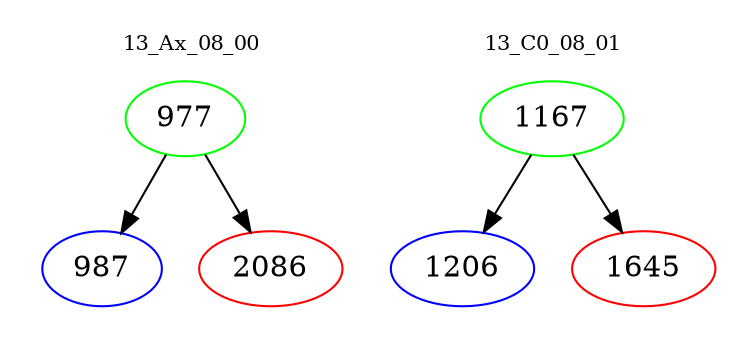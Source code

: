 digraph{
subgraph cluster_0 {
color = white
label = "13_Ax_08_00";
fontsize=10;
T0_977 [label="977", color="green"]
T0_977 -> T0_987 [color="black"]
T0_987 [label="987", color="blue"]
T0_977 -> T0_2086 [color="black"]
T0_2086 [label="2086", color="red"]
}
subgraph cluster_1 {
color = white
label = "13_C0_08_01";
fontsize=10;
T1_1167 [label="1167", color="green"]
T1_1167 -> T1_1206 [color="black"]
T1_1206 [label="1206", color="blue"]
T1_1167 -> T1_1645 [color="black"]
T1_1645 [label="1645", color="red"]
}
}
